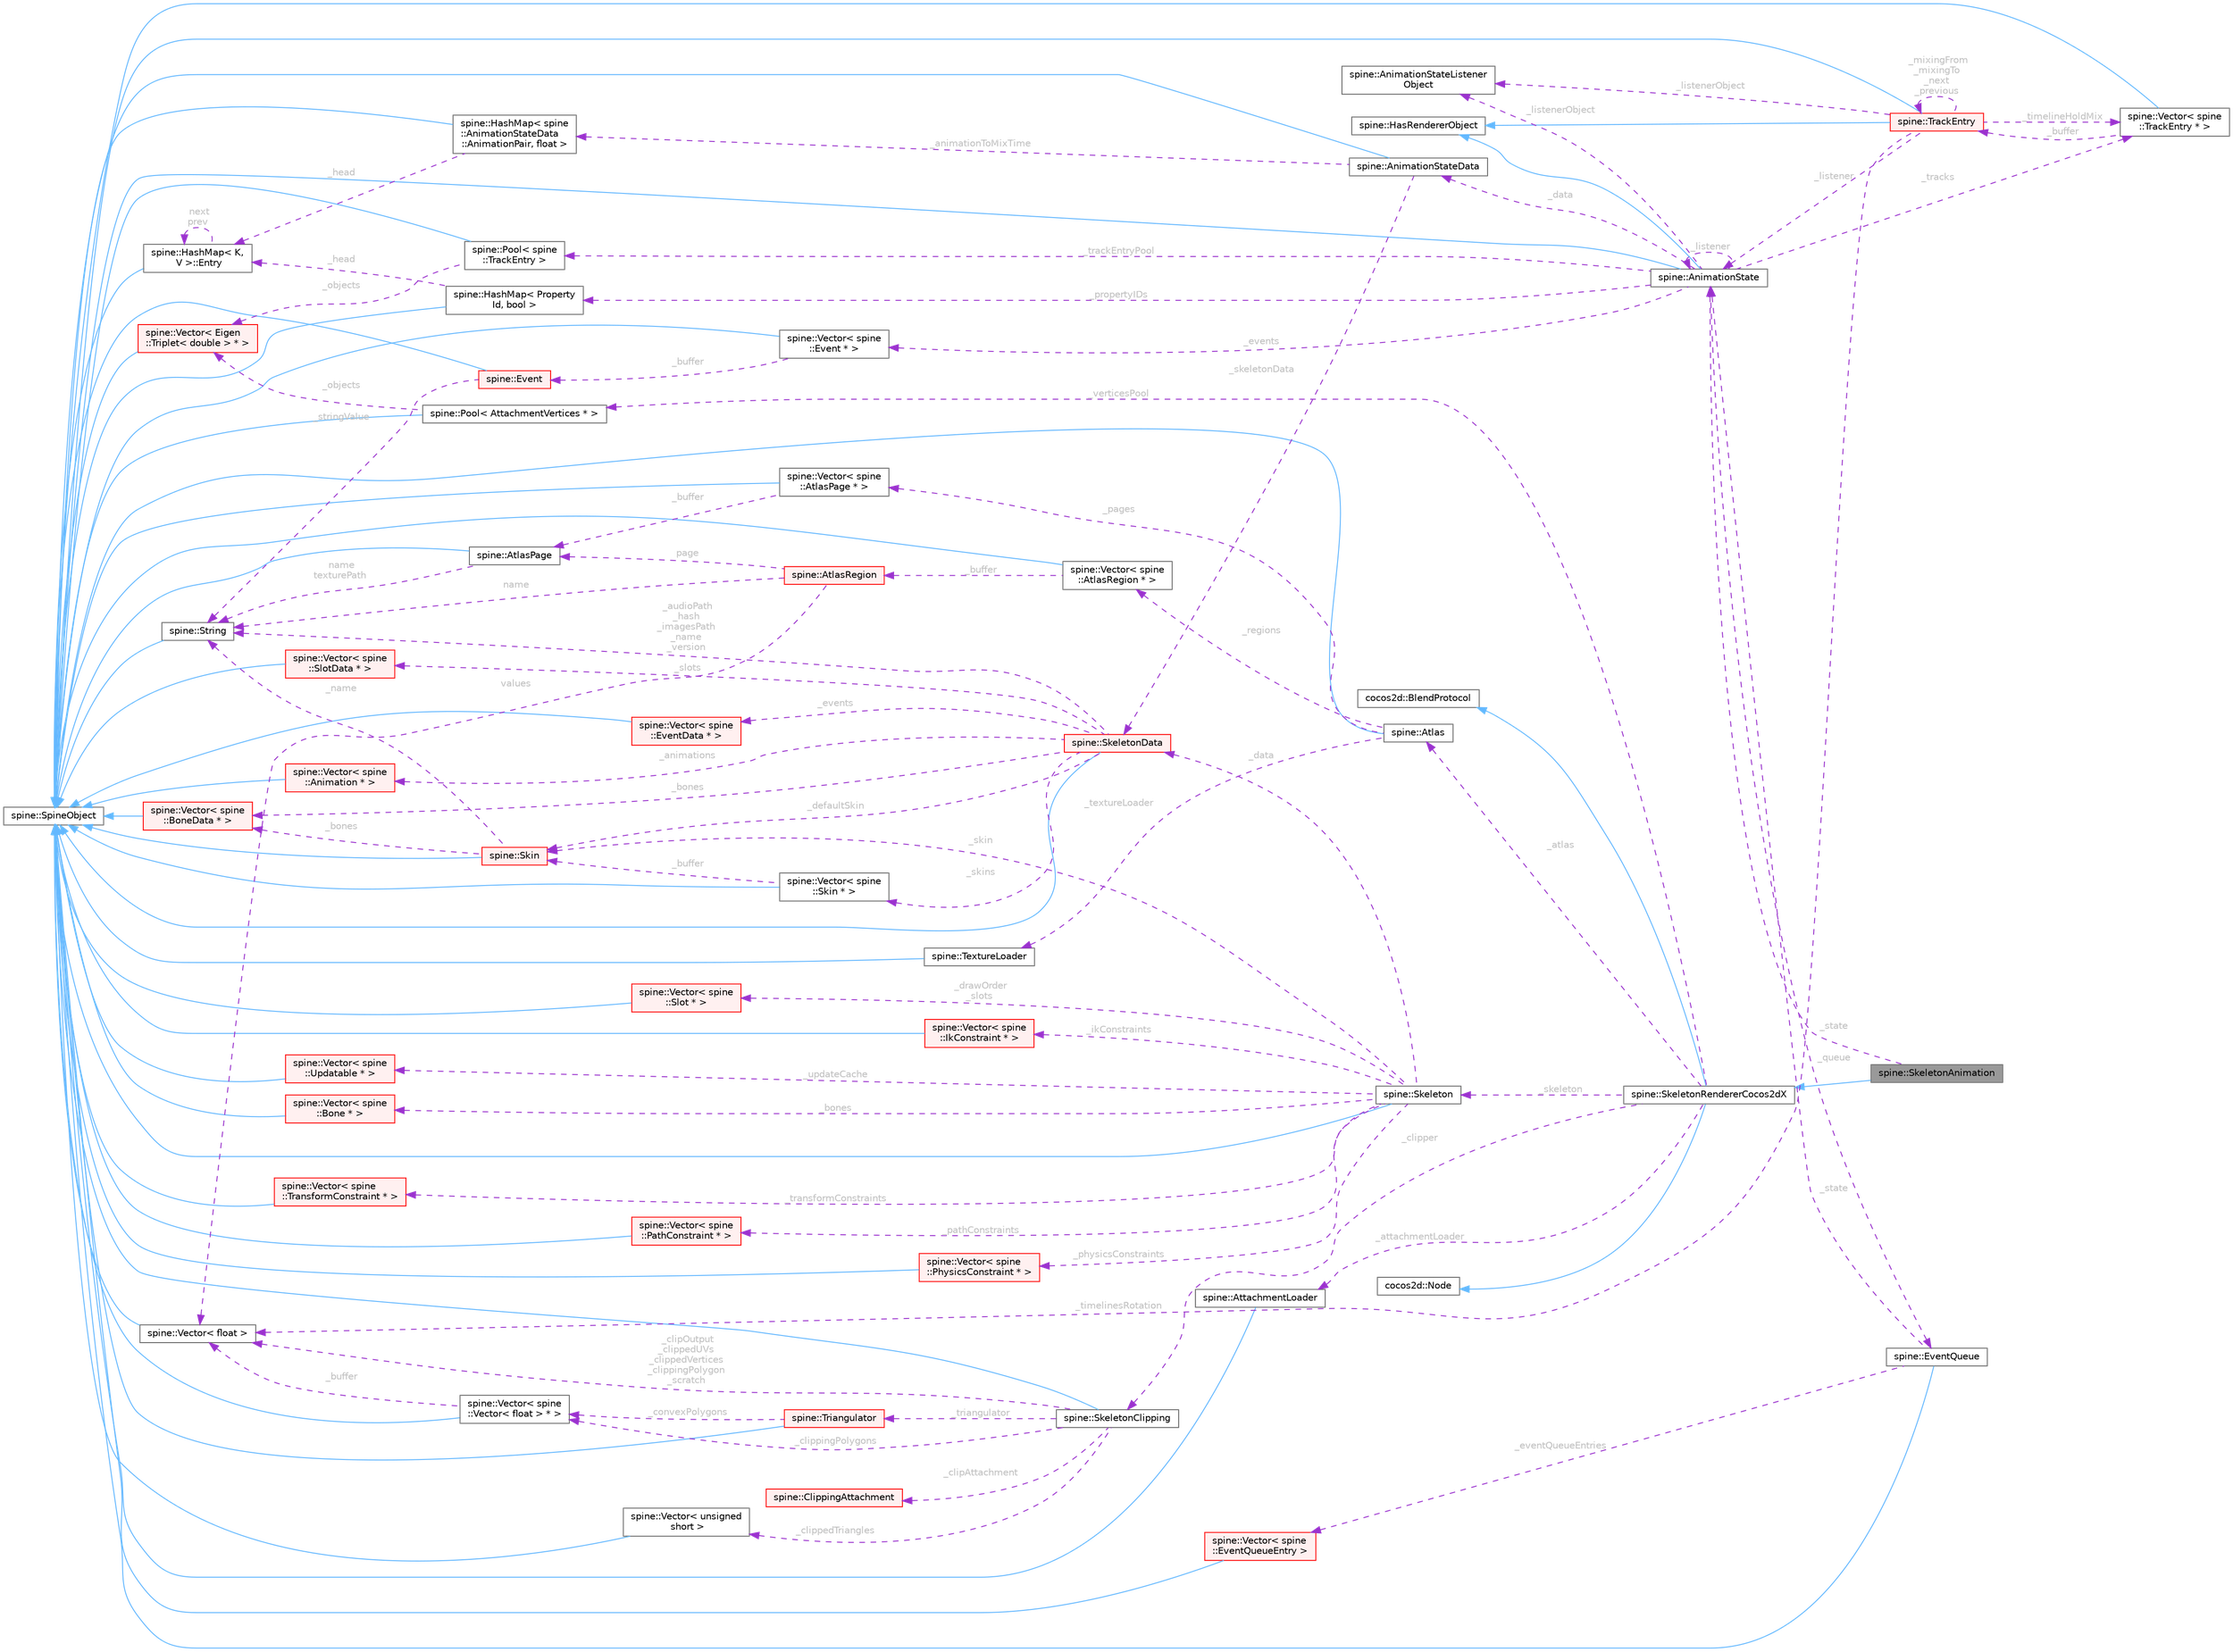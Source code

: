 digraph "spine::SkeletonAnimation"
{
 // LATEX_PDF_SIZE
  bgcolor="transparent";
  edge [fontname=Helvetica,fontsize=10,labelfontname=Helvetica,labelfontsize=10];
  node [fontname=Helvetica,fontsize=10,shape=box,height=0.2,width=0.4];
  rankdir="LR";
  Node1 [id="Node000001",label="spine::SkeletonAnimation",height=0.2,width=0.4,color="gray40", fillcolor="grey60", style="filled", fontcolor="black",tooltip=" "];
  Node2 -> Node1 [id="edge1_Node000001_Node000002",dir="back",color="steelblue1",style="solid",tooltip=" "];
  Node2 [id="Node000002",label="spine::SkeletonRendererCocos2dX",height=0.2,width=0.4,color="gray40", fillcolor="white", style="filled",URL="$classspine_1_1_skeleton_renderer_cocos2d_x.html",tooltip=" "];
  Node3 -> Node2 [id="edge2_Node000002_Node000003",dir="back",color="steelblue1",style="solid",tooltip=" "];
  Node3 [id="Node000003",label="cocos2d::Node",height=0.2,width=0.4,color="gray40", fillcolor="white", style="filled",tooltip=" "];
  Node4 -> Node2 [id="edge3_Node000002_Node000004",dir="back",color="steelblue1",style="solid",tooltip=" "];
  Node4 [id="Node000004",label="cocos2d::BlendProtocol",height=0.2,width=0.4,color="gray40", fillcolor="white", style="filled",tooltip=" "];
  Node5 -> Node2 [id="edge4_Node000002_Node000005",dir="back",color="darkorchid3",style="dashed",tooltip=" ",label=" _atlas",fontcolor="grey" ];
  Node5 [id="Node000005",label="spine::Atlas",height=0.2,width=0.4,color="gray40", fillcolor="white", style="filled",URL="$classspine_1_1_atlas.html",tooltip=" "];
  Node6 -> Node5 [id="edge5_Node000005_Node000006",dir="back",color="steelblue1",style="solid",tooltip=" "];
  Node6 [id="Node000006",label="spine::SpineObject",height=0.2,width=0.4,color="gray40", fillcolor="white", style="filled",URL="$classspine_1_1_spine_object.html",tooltip=" "];
  Node7 -> Node5 [id="edge6_Node000005_Node000007",dir="back",color="darkorchid3",style="dashed",tooltip=" ",label=" _pages",fontcolor="grey" ];
  Node7 [id="Node000007",label="spine::Vector\< spine\l::AtlasPage * \>",height=0.2,width=0.4,color="gray40", fillcolor="white", style="filled",URL="$classspine_1_1_vector.html",tooltip=" "];
  Node6 -> Node7 [id="edge7_Node000007_Node000006",dir="back",color="steelblue1",style="solid",tooltip=" "];
  Node8 -> Node7 [id="edge8_Node000007_Node000008",dir="back",color="darkorchid3",style="dashed",tooltip=" ",label=" _buffer",fontcolor="grey" ];
  Node8 [id="Node000008",label="spine::AtlasPage",height=0.2,width=0.4,color="gray40", fillcolor="white", style="filled",URL="$classspine_1_1_atlas_page.html",tooltip=" "];
  Node6 -> Node8 [id="edge9_Node000008_Node000006",dir="back",color="steelblue1",style="solid",tooltip=" "];
  Node9 -> Node8 [id="edge10_Node000008_Node000009",dir="back",color="darkorchid3",style="dashed",tooltip=" ",label=" name\ntexturePath",fontcolor="grey" ];
  Node9 [id="Node000009",label="spine::String",height=0.2,width=0.4,color="gray40", fillcolor="white", style="filled",URL="$classspine_1_1_string.html",tooltip=" "];
  Node6 -> Node9 [id="edge11_Node000009_Node000006",dir="back",color="steelblue1",style="solid",tooltip=" "];
  Node10 -> Node5 [id="edge12_Node000005_Node000010",dir="back",color="darkorchid3",style="dashed",tooltip=" ",label=" _regions",fontcolor="grey" ];
  Node10 [id="Node000010",label="spine::Vector\< spine\l::AtlasRegion * \>",height=0.2,width=0.4,color="gray40", fillcolor="white", style="filled",URL="$classspine_1_1_vector.html",tooltip=" "];
  Node6 -> Node10 [id="edge13_Node000010_Node000006",dir="back",color="steelblue1",style="solid",tooltip=" "];
  Node11 -> Node10 [id="edge14_Node000010_Node000011",dir="back",color="darkorchid3",style="dashed",tooltip=" ",label=" _buffer",fontcolor="grey" ];
  Node11 [id="Node000011",label="spine::AtlasRegion",height=0.2,width=0.4,color="red", fillcolor="#FFF0F0", style="filled",URL="$classspine_1_1_atlas_region.html",tooltip=" "];
  Node8 -> Node11 [id="edge15_Node000011_Node000008",dir="back",color="darkorchid3",style="dashed",tooltip=" ",label=" page",fontcolor="grey" ];
  Node9 -> Node11 [id="edge16_Node000011_Node000009",dir="back",color="darkorchid3",style="dashed",tooltip=" ",label=" name",fontcolor="grey" ];
  Node15 -> Node11 [id="edge17_Node000011_Node000015",dir="back",color="darkorchid3",style="dashed",tooltip=" ",label=" values",fontcolor="grey" ];
  Node15 [id="Node000015",label="spine::Vector\< float \>",height=0.2,width=0.4,color="gray40", fillcolor="white", style="filled",URL="$classspine_1_1_vector.html",tooltip=" "];
  Node6 -> Node15 [id="edge18_Node000015_Node000006",dir="back",color="steelblue1",style="solid",tooltip=" "];
  Node16 -> Node5 [id="edge19_Node000005_Node000016",dir="back",color="darkorchid3",style="dashed",tooltip=" ",label=" _textureLoader",fontcolor="grey" ];
  Node16 [id="Node000016",label="spine::TextureLoader",height=0.2,width=0.4,color="gray40", fillcolor="white", style="filled",URL="$classspine_1_1_texture_loader.html",tooltip=" "];
  Node6 -> Node16 [id="edge20_Node000016_Node000006",dir="back",color="steelblue1",style="solid",tooltip=" "];
  Node17 -> Node2 [id="edge21_Node000002_Node000017",dir="back",color="darkorchid3",style="dashed",tooltip=" ",label=" _attachmentLoader",fontcolor="grey" ];
  Node17 [id="Node000017",label="spine::AttachmentLoader",height=0.2,width=0.4,color="gray40", fillcolor="white", style="filled",URL="$classspine_1_1_attachment_loader.html",tooltip=" "];
  Node6 -> Node17 [id="edge22_Node000017_Node000006",dir="back",color="steelblue1",style="solid",tooltip=" "];
  Node18 -> Node2 [id="edge23_Node000002_Node000018",dir="back",color="darkorchid3",style="dashed",tooltip=" ",label=" _skeleton",fontcolor="grey" ];
  Node18 [id="Node000018",label="spine::Skeleton",height=0.2,width=0.4,color="gray40", fillcolor="white", style="filled",URL="$classspine_1_1_skeleton.html",tooltip=" "];
  Node6 -> Node18 [id="edge24_Node000018_Node000006",dir="back",color="steelblue1",style="solid",tooltip=" "];
  Node19 -> Node18 [id="edge25_Node000018_Node000019",dir="back",color="darkorchid3",style="dashed",tooltip=" ",label=" _data",fontcolor="grey" ];
  Node19 [id="Node000019",label="spine::SkeletonData",height=0.2,width=0.4,color="red", fillcolor="#FFF0F0", style="filled",URL="$classspine_1_1_skeleton_data.html",tooltip="Stores the setup pose and all of the stateless data for a skeleton."];
  Node6 -> Node19 [id="edge26_Node000019_Node000006",dir="back",color="steelblue1",style="solid",tooltip=" "];
  Node9 -> Node19 [id="edge27_Node000019_Node000009",dir="back",color="darkorchid3",style="dashed",tooltip=" ",label=" _audioPath\n_hash\n_imagesPath\n_name\n_version",fontcolor="grey" ];
  Node20 -> Node19 [id="edge28_Node000019_Node000020",dir="back",color="darkorchid3",style="dashed",tooltip=" ",label=" _bones",fontcolor="grey" ];
  Node20 [id="Node000020",label="spine::Vector\< spine\l::BoneData * \>",height=0.2,width=0.4,color="red", fillcolor="#FFF0F0", style="filled",URL="$classspine_1_1_vector.html",tooltip=" "];
  Node6 -> Node20 [id="edge29_Node000020_Node000006",dir="back",color="steelblue1",style="solid",tooltip=" "];
  Node22 -> Node19 [id="edge30_Node000019_Node000022",dir="back",color="darkorchid3",style="dashed",tooltip=" ",label=" _slots",fontcolor="grey" ];
  Node22 [id="Node000022",label="spine::Vector\< spine\l::SlotData * \>",height=0.2,width=0.4,color="red", fillcolor="#FFF0F0", style="filled",URL="$classspine_1_1_vector.html",tooltip=" "];
  Node6 -> Node22 [id="edge31_Node000022_Node000006",dir="back",color="steelblue1",style="solid",tooltip=" "];
  Node24 -> Node19 [id="edge32_Node000019_Node000024",dir="back",color="darkorchid3",style="dashed",tooltip=" ",label=" _skins",fontcolor="grey" ];
  Node24 [id="Node000024",label="spine::Vector\< spine\l::Skin * \>",height=0.2,width=0.4,color="gray40", fillcolor="white", style="filled",URL="$classspine_1_1_vector.html",tooltip=" "];
  Node6 -> Node24 [id="edge33_Node000024_Node000006",dir="back",color="steelblue1",style="solid",tooltip=" "];
  Node25 -> Node24 [id="edge34_Node000024_Node000025",dir="back",color="darkorchid3",style="dashed",tooltip=" ",label=" _buffer",fontcolor="grey" ];
  Node25 [id="Node000025",label="spine::Skin",height=0.2,width=0.4,color="red", fillcolor="#FFF0F0", style="filled",URL="$classspine_1_1_skin.html",tooltip=" "];
  Node6 -> Node25 [id="edge35_Node000025_Node000006",dir="back",color="steelblue1",style="solid",tooltip=" "];
  Node9 -> Node25 [id="edge36_Node000025_Node000009",dir="back",color="darkorchid3",style="dashed",tooltip=" ",label=" _name",fontcolor="grey" ];
  Node20 -> Node25 [id="edge37_Node000025_Node000020",dir="back",color="darkorchid3",style="dashed",tooltip=" ",label=" _bones",fontcolor="grey" ];
  Node25 -> Node19 [id="edge38_Node000019_Node000025",dir="back",color="darkorchid3",style="dashed",tooltip=" ",label=" _defaultSkin",fontcolor="grey" ];
  Node30 -> Node19 [id="edge39_Node000019_Node000030",dir="back",color="darkorchid3",style="dashed",tooltip=" ",label=" _events",fontcolor="grey" ];
  Node30 [id="Node000030",label="spine::Vector\< spine\l::EventData * \>",height=0.2,width=0.4,color="red", fillcolor="#FFF0F0", style="filled",URL="$classspine_1_1_vector.html",tooltip=" "];
  Node6 -> Node30 [id="edge40_Node000030_Node000006",dir="back",color="steelblue1",style="solid",tooltip=" "];
  Node32 -> Node19 [id="edge41_Node000019_Node000032",dir="back",color="darkorchid3",style="dashed",tooltip=" ",label=" _animations",fontcolor="grey" ];
  Node32 [id="Node000032",label="spine::Vector\< spine\l::Animation * \>",height=0.2,width=0.4,color="red", fillcolor="#FFF0F0", style="filled",URL="$classspine_1_1_vector.html",tooltip=" "];
  Node6 -> Node32 [id="edge42_Node000032_Node000006",dir="back",color="steelblue1",style="solid",tooltip=" "];
  Node48 -> Node18 [id="edge43_Node000018_Node000048",dir="back",color="darkorchid3",style="dashed",tooltip=" ",label=" _bones",fontcolor="grey" ];
  Node48 [id="Node000048",label="spine::Vector\< spine\l::Bone * \>",height=0.2,width=0.4,color="red", fillcolor="#FFF0F0", style="filled",URL="$classspine_1_1_vector.html",tooltip=" "];
  Node6 -> Node48 [id="edge44_Node000048_Node000006",dir="back",color="steelblue1",style="solid",tooltip=" "];
  Node51 -> Node18 [id="edge45_Node000018_Node000051",dir="back",color="darkorchid3",style="dashed",tooltip=" ",label=" _drawOrder\n_slots",fontcolor="grey" ];
  Node51 [id="Node000051",label="spine::Vector\< spine\l::Slot * \>",height=0.2,width=0.4,color="red", fillcolor="#FFF0F0", style="filled",URL="$classspine_1_1_vector.html",tooltip=" "];
  Node6 -> Node51 [id="edge46_Node000051_Node000006",dir="back",color="steelblue1",style="solid",tooltip=" "];
  Node54 -> Node18 [id="edge47_Node000018_Node000054",dir="back",color="darkorchid3",style="dashed",tooltip=" ",label=" _ikConstraints",fontcolor="grey" ];
  Node54 [id="Node000054",label="spine::Vector\< spine\l::IkConstraint * \>",height=0.2,width=0.4,color="red", fillcolor="#FFF0F0", style="filled",URL="$classspine_1_1_vector.html",tooltip=" "];
  Node6 -> Node54 [id="edge48_Node000054_Node000006",dir="back",color="steelblue1",style="solid",tooltip=" "];
  Node56 -> Node18 [id="edge49_Node000018_Node000056",dir="back",color="darkorchid3",style="dashed",tooltip=" ",label=" _transformConstraints",fontcolor="grey" ];
  Node56 [id="Node000056",label="spine::Vector\< spine\l::TransformConstraint * \>",height=0.2,width=0.4,color="red", fillcolor="#FFF0F0", style="filled",URL="$classspine_1_1_vector.html",tooltip=" "];
  Node6 -> Node56 [id="edge50_Node000056_Node000006",dir="back",color="steelblue1",style="solid",tooltip=" "];
  Node58 -> Node18 [id="edge51_Node000018_Node000058",dir="back",color="darkorchid3",style="dashed",tooltip=" ",label=" _pathConstraints",fontcolor="grey" ];
  Node58 [id="Node000058",label="spine::Vector\< spine\l::PathConstraint * \>",height=0.2,width=0.4,color="red", fillcolor="#FFF0F0", style="filled",URL="$classspine_1_1_vector.html",tooltip=" "];
  Node6 -> Node58 [id="edge52_Node000058_Node000006",dir="back",color="steelblue1",style="solid",tooltip=" "];
  Node60 -> Node18 [id="edge53_Node000018_Node000060",dir="back",color="darkorchid3",style="dashed",tooltip=" ",label=" _physicsConstraints",fontcolor="grey" ];
  Node60 [id="Node000060",label="spine::Vector\< spine\l::PhysicsConstraint * \>",height=0.2,width=0.4,color="red", fillcolor="#FFF0F0", style="filled",URL="$classspine_1_1_vector.html",tooltip=" "];
  Node6 -> Node60 [id="edge54_Node000060_Node000006",dir="back",color="steelblue1",style="solid",tooltip=" "];
  Node62 -> Node18 [id="edge55_Node000018_Node000062",dir="back",color="darkorchid3",style="dashed",tooltip=" ",label=" _updateCache",fontcolor="grey" ];
  Node62 [id="Node000062",label="spine::Vector\< spine\l::Updatable * \>",height=0.2,width=0.4,color="red", fillcolor="#FFF0F0", style="filled",URL="$classspine_1_1_vector.html",tooltip=" "];
  Node6 -> Node62 [id="edge56_Node000062_Node000006",dir="back",color="steelblue1",style="solid",tooltip=" "];
  Node25 -> Node18 [id="edge57_Node000018_Node000025",dir="back",color="darkorchid3",style="dashed",tooltip=" ",label=" _skin",fontcolor="grey" ];
  Node63 -> Node2 [id="edge58_Node000002_Node000063",dir="back",color="darkorchid3",style="dashed",tooltip=" ",label=" _clipper",fontcolor="grey" ];
  Node63 [id="Node000063",label="spine::SkeletonClipping",height=0.2,width=0.4,color="gray40", fillcolor="white", style="filled",URL="$classspine_1_1_skeleton_clipping.html",tooltip=" "];
  Node6 -> Node63 [id="edge59_Node000063_Node000006",dir="back",color="steelblue1",style="solid",tooltip=" "];
  Node64 -> Node63 [id="edge60_Node000063_Node000064",dir="back",color="darkorchid3",style="dashed",tooltip=" ",label=" _triangulator",fontcolor="grey" ];
  Node64 [id="Node000064",label="spine::Triangulator",height=0.2,width=0.4,color="red", fillcolor="#FFF0F0", style="filled",URL="$classspine_1_1_triangulator.html",tooltip=" "];
  Node6 -> Node64 [id="edge61_Node000064_Node000006",dir="back",color="steelblue1",style="solid",tooltip=" "];
  Node65 -> Node64 [id="edge62_Node000064_Node000065",dir="back",color="darkorchid3",style="dashed",tooltip=" ",label=" _convexPolygons",fontcolor="grey" ];
  Node65 [id="Node000065",label="spine::Vector\< spine\l::Vector\< float \> * \>",height=0.2,width=0.4,color="gray40", fillcolor="white", style="filled",URL="$classspine_1_1_vector.html",tooltip=" "];
  Node6 -> Node65 [id="edge63_Node000065_Node000006",dir="back",color="steelblue1",style="solid",tooltip=" "];
  Node15 -> Node65 [id="edge64_Node000065_Node000015",dir="back",color="darkorchid3",style="dashed",tooltip=" ",label=" _buffer",fontcolor="grey" ];
  Node15 -> Node63 [id="edge65_Node000063_Node000015",dir="back",color="darkorchid3",style="dashed",tooltip=" ",label=" _clipOutput\n_clippedUVs\n_clippedVertices\n_clippingPolygon\n_scratch",fontcolor="grey" ];
  Node72 -> Node63 [id="edge66_Node000063_Node000072",dir="back",color="darkorchid3",style="dashed",tooltip=" ",label=" _clippedTriangles",fontcolor="grey" ];
  Node72 [id="Node000072",label="spine::Vector\< unsigned\l short \>",height=0.2,width=0.4,color="gray40", fillcolor="white", style="filled",URL="$classspine_1_1_vector.html",tooltip=" "];
  Node6 -> Node72 [id="edge67_Node000072_Node000006",dir="back",color="steelblue1",style="solid",tooltip=" "];
  Node73 -> Node63 [id="edge68_Node000063_Node000073",dir="back",color="darkorchid3",style="dashed",tooltip=" ",label=" _clipAttachment",fontcolor="grey" ];
  Node73 [id="Node000073",label="spine::ClippingAttachment",height=0.2,width=0.4,color="red", fillcolor="#FFF0F0", style="filled",URL="$classspine_1_1_clipping_attachment.html",tooltip=" "];
  Node65 -> Node63 [id="edge69_Node000063_Node000065",dir="back",color="darkorchid3",style="dashed",tooltip=" ",label=" _clippingPolygons",fontcolor="grey" ];
  Node75 -> Node2 [id="edge70_Node000002_Node000075",dir="back",color="darkorchid3",style="dashed",tooltip=" ",label=" _verticesPool",fontcolor="grey" ];
  Node75 [id="Node000075",label="spine::Pool\< AttachmentVertices * \>",height=0.2,width=0.4,color="gray40", fillcolor="white", style="filled",URL="$classspine_1_1_pool.html",tooltip=" "];
  Node6 -> Node75 [id="edge71_Node000075_Node000006",dir="back",color="steelblue1",style="solid",tooltip=" "];
  Node69 -> Node75 [id="edge72_Node000075_Node000069",dir="back",color="darkorchid3",style="dashed",tooltip=" ",label=" _objects",fontcolor="grey" ];
  Node69 [id="Node000069",label="spine::Vector\< Eigen\l::Triplet\< double \> * \>",height=0.2,width=0.4,color="red", fillcolor="#FFF0F0", style="filled",URL="$classspine_1_1_vector.html",tooltip=" "];
  Node6 -> Node69 [id="edge73_Node000069_Node000006",dir="back",color="steelblue1",style="solid",tooltip=" "];
  Node76 -> Node1 [id="edge74_Node000001_Node000076",dir="back",color="darkorchid3",style="dashed",tooltip=" ",label=" _state",fontcolor="grey" ];
  Node76 [id="Node000076",label="spine::AnimationState",height=0.2,width=0.4,color="gray40", fillcolor="white", style="filled",URL="$classspine_1_1_animation_state.html",tooltip=" "];
  Node6 -> Node76 [id="edge75_Node000076_Node000006",dir="back",color="steelblue1",style="solid",tooltip=" "];
  Node77 -> Node76 [id="edge76_Node000076_Node000077",dir="back",color="steelblue1",style="solid",tooltip=" "];
  Node77 [id="Node000077",label="spine::HasRendererObject",height=0.2,width=0.4,color="gray40", fillcolor="white", style="filled",URL="$classspine_1_1_has_renderer_object.html",tooltip=" "];
  Node78 -> Node76 [id="edge77_Node000076_Node000078",dir="back",color="darkorchid3",style="dashed",tooltip=" ",label=" _data",fontcolor="grey" ];
  Node78 [id="Node000078",label="spine::AnimationStateData",height=0.2,width=0.4,color="gray40", fillcolor="white", style="filled",URL="$classspine_1_1_animation_state_data.html",tooltip="Stores mix (crossfade) durations to be applied when AnimationState animations are changed."];
  Node6 -> Node78 [id="edge78_Node000078_Node000006",dir="back",color="steelblue1",style="solid",tooltip=" "];
  Node19 -> Node78 [id="edge79_Node000078_Node000019",dir="back",color="darkorchid3",style="dashed",tooltip=" ",label=" _skeletonData",fontcolor="grey" ];
  Node79 -> Node78 [id="edge80_Node000078_Node000079",dir="back",color="darkorchid3",style="dashed",tooltip=" ",label=" _animationToMixTime",fontcolor="grey" ];
  Node79 [id="Node000079",label="spine::HashMap\< spine\l::AnimationStateData\l::AnimationPair, float \>",height=0.2,width=0.4,color="gray40", fillcolor="white", style="filled",URL="$classspine_1_1_hash_map.html",tooltip=" "];
  Node6 -> Node79 [id="edge81_Node000079_Node000006",dir="back",color="steelblue1",style="solid",tooltip=" "];
  Node38 -> Node79 [id="edge82_Node000079_Node000038",dir="back",color="darkorchid3",style="dashed",tooltip=" ",label=" _head",fontcolor="grey" ];
  Node38 [id="Node000038",label="spine::HashMap\< K,\l V \>::Entry",height=0.2,width=0.4,color="gray40", fillcolor="white", style="filled",URL="$classspine_1_1_hash_map_1_1_entry.html",tooltip=" "];
  Node6 -> Node38 [id="edge83_Node000038_Node000006",dir="back",color="steelblue1",style="solid",tooltip=" "];
  Node38 -> Node38 [id="edge84_Node000038_Node000038",dir="back",color="darkorchid3",style="dashed",tooltip=" ",label=" next\nprev",fontcolor="grey" ];
  Node80 -> Node76 [id="edge85_Node000076_Node000080",dir="back",color="darkorchid3",style="dashed",tooltip=" ",label=" _trackEntryPool",fontcolor="grey" ];
  Node80 [id="Node000080",label="spine::Pool\< spine\l::TrackEntry \>",height=0.2,width=0.4,color="gray40", fillcolor="white", style="filled",URL="$classspine_1_1_pool.html",tooltip=" "];
  Node6 -> Node80 [id="edge86_Node000080_Node000006",dir="back",color="steelblue1",style="solid",tooltip=" "];
  Node69 -> Node80 [id="edge87_Node000080_Node000069",dir="back",color="darkorchid3",style="dashed",tooltip=" ",label=" _objects",fontcolor="grey" ];
  Node81 -> Node76 [id="edge88_Node000076_Node000081",dir="back",color="darkorchid3",style="dashed",tooltip=" ",label=" _tracks",fontcolor="grey" ];
  Node81 [id="Node000081",label="spine::Vector\< spine\l::TrackEntry * \>",height=0.2,width=0.4,color="gray40", fillcolor="white", style="filled",URL="$classspine_1_1_vector.html",tooltip=" "];
  Node6 -> Node81 [id="edge89_Node000081_Node000006",dir="back",color="steelblue1",style="solid",tooltip=" "];
  Node82 -> Node81 [id="edge90_Node000081_Node000082",dir="back",color="darkorchid3",style="dashed",tooltip=" ",label=" _buffer",fontcolor="grey" ];
  Node82 [id="Node000082",label="spine::TrackEntry",height=0.2,width=0.4,color="red", fillcolor="#FFF0F0", style="filled",URL="$classspine_1_1_track_entry.html",tooltip="State for the playback of an animation"];
  Node6 -> Node82 [id="edge91_Node000082_Node000006",dir="back",color="steelblue1",style="solid",tooltip=" "];
  Node77 -> Node82 [id="edge92_Node000082_Node000077",dir="back",color="steelblue1",style="solid",tooltip=" "];
  Node82 -> Node82 [id="edge93_Node000082_Node000082",dir="back",color="darkorchid3",style="dashed",tooltip=" ",label=" _mixingFrom\n_mixingTo\n_next\n_previous",fontcolor="grey" ];
  Node81 -> Node82 [id="edge94_Node000082_Node000081",dir="back",color="darkorchid3",style="dashed",tooltip=" ",label=" _timelineHoldMix",fontcolor="grey" ];
  Node15 -> Node82 [id="edge95_Node000082_Node000015",dir="back",color="darkorchid3",style="dashed",tooltip=" ",label=" _timelinesRotation",fontcolor="grey" ];
  Node76 -> Node82 [id="edge96_Node000082_Node000076",dir="back",color="darkorchid3",style="dashed",tooltip=" ",label=" _listener",fontcolor="grey" ];
  Node83 -> Node82 [id="edge97_Node000082_Node000083",dir="back",color="darkorchid3",style="dashed",tooltip=" ",label=" _listenerObject",fontcolor="grey" ];
  Node83 [id="Node000083",label="spine::AnimationStateListener\lObject",height=0.2,width=0.4,color="gray40", fillcolor="white", style="filled",URL="$classspine_1_1_animation_state_listener_object.html",tooltip="Abstract class to inherit from to create a callback object"];
  Node84 -> Node76 [id="edge98_Node000076_Node000084",dir="back",color="darkorchid3",style="dashed",tooltip=" ",label=" _events",fontcolor="grey" ];
  Node84 [id="Node000084",label="spine::Vector\< spine\l::Event * \>",height=0.2,width=0.4,color="gray40", fillcolor="white", style="filled",URL="$classspine_1_1_vector.html",tooltip=" "];
  Node6 -> Node84 [id="edge99_Node000084_Node000006",dir="back",color="steelblue1",style="solid",tooltip=" "];
  Node85 -> Node84 [id="edge100_Node000084_Node000085",dir="back",color="darkorchid3",style="dashed",tooltip=" ",label=" _buffer",fontcolor="grey" ];
  Node85 [id="Node000085",label="spine::Event",height=0.2,width=0.4,color="red", fillcolor="#FFF0F0", style="filled",URL="$classspine_1_1_event.html",tooltip="Stores the current pose values for an Event."];
  Node6 -> Node85 [id="edge101_Node000085_Node000006",dir="back",color="steelblue1",style="solid",tooltip=" "];
  Node9 -> Node85 [id="edge102_Node000085_Node000009",dir="back",color="darkorchid3",style="dashed",tooltip=" ",label=" _stringValue",fontcolor="grey" ];
  Node86 -> Node76 [id="edge103_Node000076_Node000086",dir="back",color="darkorchid3",style="dashed",tooltip=" ",label=" _queue",fontcolor="grey" ];
  Node86 [id="Node000086",label="spine::EventQueue",height=0.2,width=0.4,color="gray40", fillcolor="white", style="filled",URL="$classspine_1_1_event_queue.html",tooltip=" "];
  Node6 -> Node86 [id="edge104_Node000086_Node000006",dir="back",color="steelblue1",style="solid",tooltip=" "];
  Node87 -> Node86 [id="edge105_Node000086_Node000087",dir="back",color="darkorchid3",style="dashed",tooltip=" ",label=" _eventQueueEntries",fontcolor="grey" ];
  Node87 [id="Node000087",label="spine::Vector\< spine\l::EventQueueEntry \>",height=0.2,width=0.4,color="red", fillcolor="#FFF0F0", style="filled",URL="$classspine_1_1_vector.html",tooltip=" "];
  Node6 -> Node87 [id="edge106_Node000087_Node000006",dir="back",color="steelblue1",style="solid",tooltip=" "];
  Node76 -> Node86 [id="edge107_Node000086_Node000076",dir="back",color="darkorchid3",style="dashed",tooltip=" ",label=" _state",fontcolor="grey" ];
  Node37 -> Node76 [id="edge108_Node000076_Node000037",dir="back",color="darkorchid3",style="dashed",tooltip=" ",label=" _propertyIDs",fontcolor="grey" ];
  Node37 [id="Node000037",label="spine::HashMap\< Property\lId, bool \>",height=0.2,width=0.4,color="gray40", fillcolor="white", style="filled",URL="$classspine_1_1_hash_map.html",tooltip=" "];
  Node6 -> Node37 [id="edge109_Node000037_Node000006",dir="back",color="steelblue1",style="solid",tooltip=" "];
  Node38 -> Node37 [id="edge110_Node000037_Node000038",dir="back",color="darkorchid3",style="dashed",tooltip=" ",label=" _head",fontcolor="grey" ];
  Node76 -> Node76 [id="edge111_Node000076_Node000076",dir="back",color="darkorchid3",style="dashed",tooltip=" ",label=" _listener",fontcolor="grey" ];
  Node83 -> Node76 [id="edge112_Node000076_Node000083",dir="back",color="darkorchid3",style="dashed",tooltip=" ",label=" _listenerObject",fontcolor="grey" ];
}

